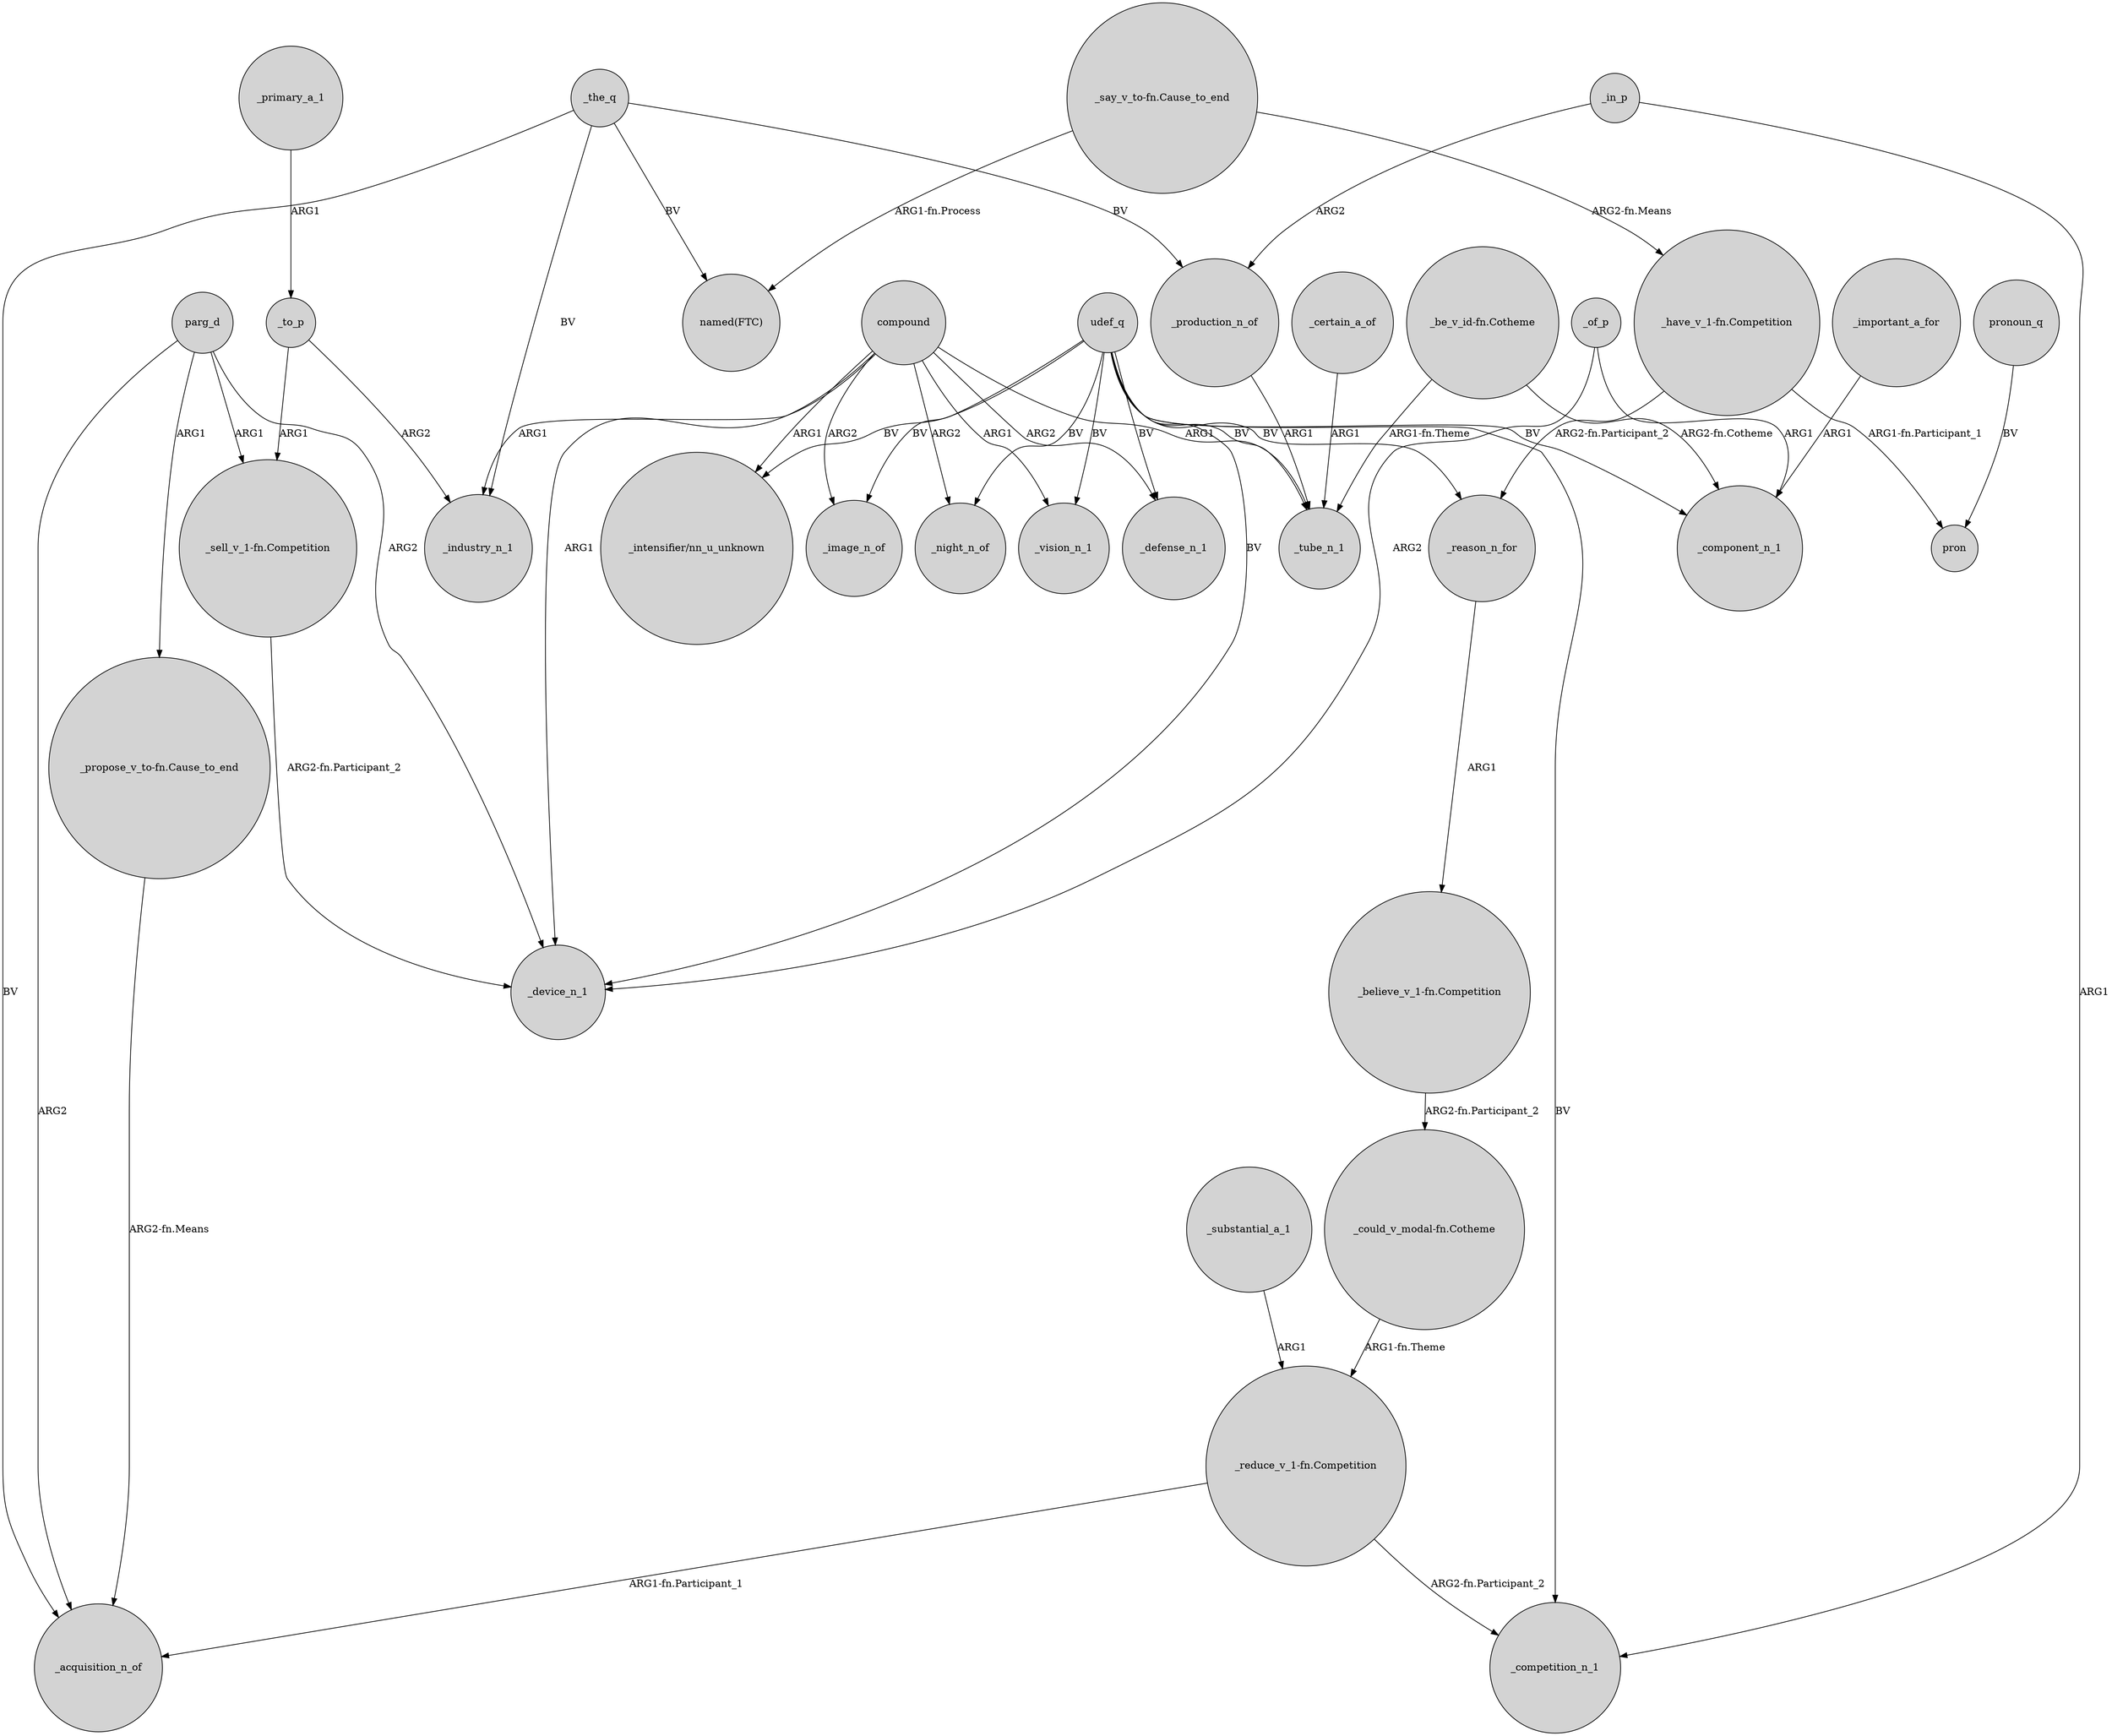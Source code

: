digraph {
	node [shape=circle style=filled]
	udef_q -> _device_n_1 [label=BV]
	_the_q -> _production_n_of [label=BV]
	parg_d -> _acquisition_n_of [label=ARG2]
	_primary_a_1 -> _to_p [label=ARG1]
	udef_q -> "_intensifier/nn_u_unknown" [label=BV]
	_of_p -> _component_n_1 [label=ARG1]
	parg_d -> "_sell_v_1-fn.Competition" [label=ARG1]
	"_have_v_1-fn.Competition" -> pron [label="ARG1-fn.Participant_1"]
	compound -> _night_n_of [label=ARG2]
	_important_a_for -> _component_n_1 [label=ARG1]
	"_could_v_modal-fn.Cotheme" -> "_reduce_v_1-fn.Competition" [label="ARG1-fn.Theme"]
	_the_q -> "named(FTC)" [label=BV]
	"_believe_v_1-fn.Competition" -> "_could_v_modal-fn.Cotheme" [label="ARG2-fn.Participant_2"]
	_the_q -> _acquisition_n_of [label=BV]
	_certain_a_of -> _tube_n_1 [label=ARG1]
	udef_q -> _defense_n_1 [label=BV]
	udef_q -> _component_n_1 [label=BV]
	_of_p -> _device_n_1 [label=ARG2]
	udef_q -> _tube_n_1 [label=BV]
	udef_q -> _night_n_of [label=BV]
	compound -> _industry_n_1 [label=ARG1]
	_to_p -> _industry_n_1 [label=ARG2]
	pronoun_q -> pron [label=BV]
	parg_d -> _device_n_1 [label=ARG2]
	"_be_v_id-fn.Cotheme" -> _component_n_1 [label="ARG2-fn.Cotheme"]
	compound -> _tube_n_1 [label=ARG1]
	"_sell_v_1-fn.Competition" -> _device_n_1 [label="ARG2-fn.Participant_2"]
	parg_d -> "_propose_v_to-fn.Cause_to_end" [label=ARG1]
	_production_n_of -> _tube_n_1 [label=ARG1]
	"_propose_v_to-fn.Cause_to_end" -> _acquisition_n_of [label="ARG2-fn.Means"]
	_in_p -> _production_n_of [label=ARG2]
	_reason_n_for -> "_believe_v_1-fn.Competition" [label=ARG1]
	"_say_v_to-fn.Cause_to_end" -> "named(FTC)" [label="ARG1-fn.Process"]
	compound -> "_intensifier/nn_u_unknown" [label=ARG1]
	"_be_v_id-fn.Cotheme" -> _tube_n_1 [label="ARG1-fn.Theme"]
	compound -> _device_n_1 [label=ARG1]
	udef_q -> _reason_n_for [label=BV]
	"_reduce_v_1-fn.Competition" -> _competition_n_1 [label="ARG2-fn.Participant_2"]
	_substantial_a_1 -> "_reduce_v_1-fn.Competition" [label=ARG1]
	"_have_v_1-fn.Competition" -> _reason_n_for [label="ARG2-fn.Participant_2"]
	_to_p -> "_sell_v_1-fn.Competition" [label=ARG1]
	compound -> _defense_n_1 [label=ARG2]
	compound -> _image_n_of [label=ARG2]
	"_say_v_to-fn.Cause_to_end" -> "_have_v_1-fn.Competition" [label="ARG2-fn.Means"]
	udef_q -> _competition_n_1 [label=BV]
	udef_q -> _vision_n_1 [label=BV]
	"_reduce_v_1-fn.Competition" -> _acquisition_n_of [label="ARG1-fn.Participant_1"]
	compound -> _vision_n_1 [label=ARG1]
	udef_q -> _image_n_of [label=BV]
	_the_q -> _industry_n_1 [label=BV]
	_in_p -> _competition_n_1 [label=ARG1]
}
